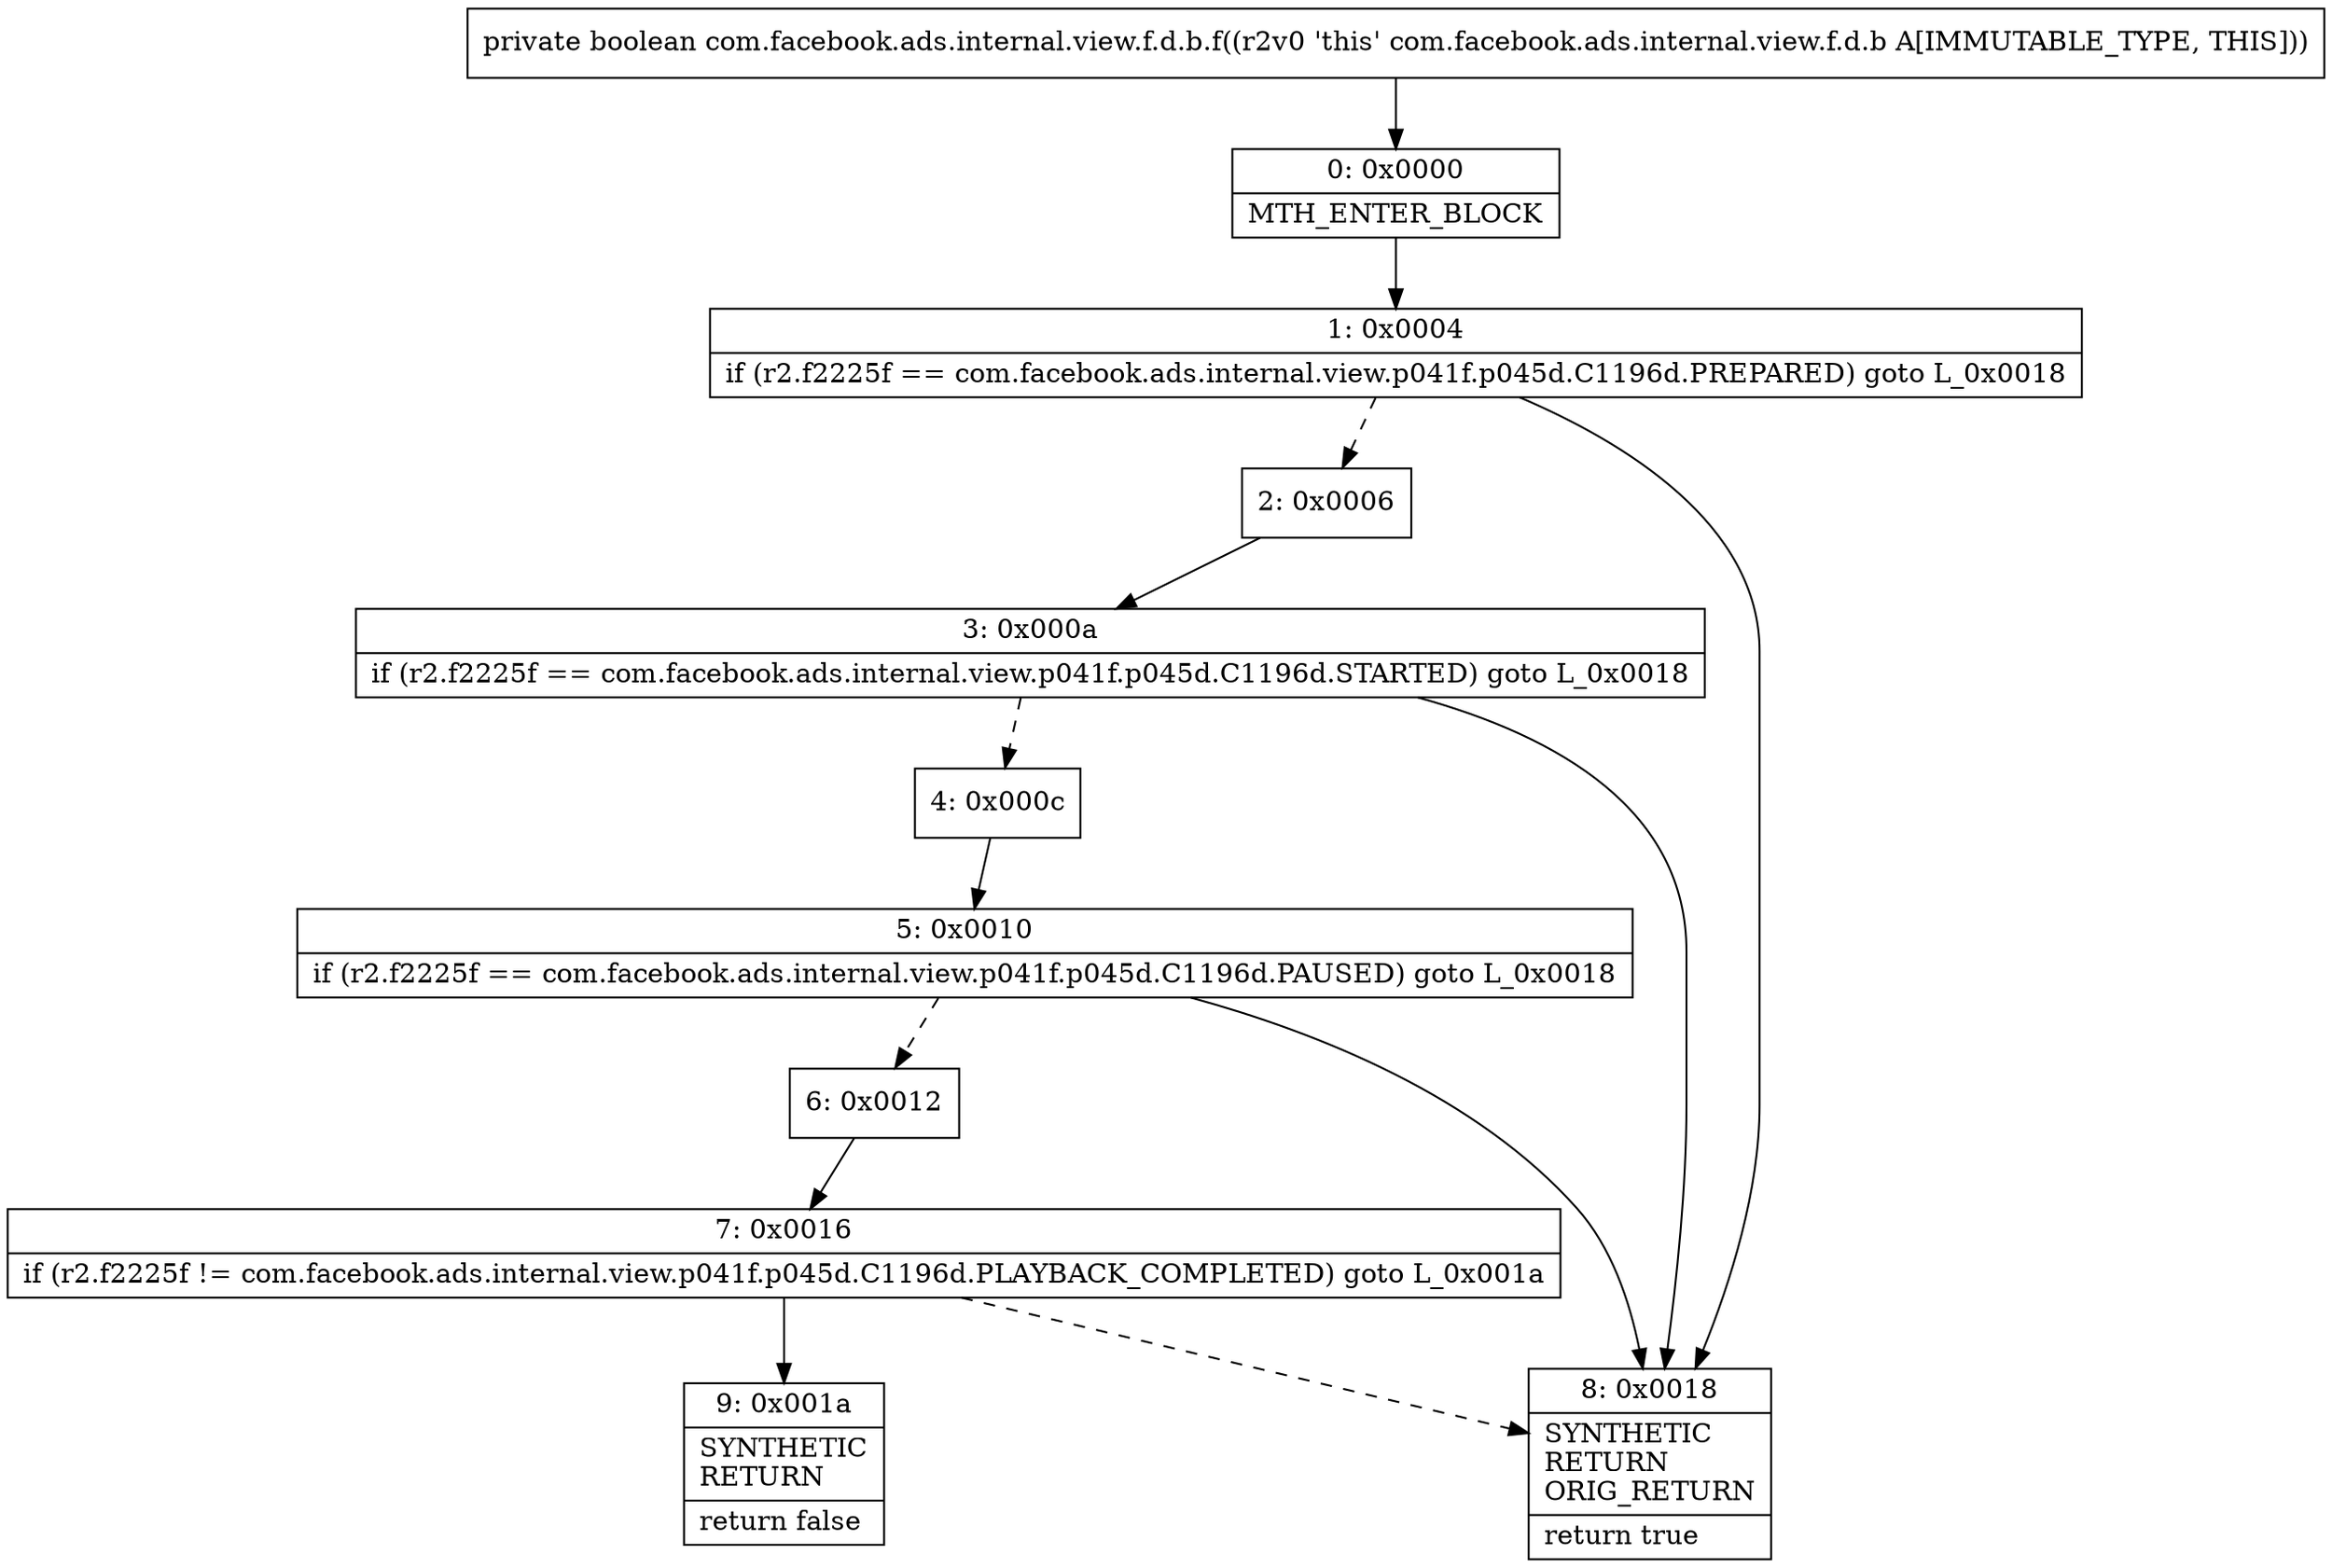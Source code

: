 digraph "CFG forcom.facebook.ads.internal.view.f.d.b.f()Z" {
Node_0 [shape=record,label="{0\:\ 0x0000|MTH_ENTER_BLOCK\l}"];
Node_1 [shape=record,label="{1\:\ 0x0004|if (r2.f2225f == com.facebook.ads.internal.view.p041f.p045d.C1196d.PREPARED) goto L_0x0018\l}"];
Node_2 [shape=record,label="{2\:\ 0x0006}"];
Node_3 [shape=record,label="{3\:\ 0x000a|if (r2.f2225f == com.facebook.ads.internal.view.p041f.p045d.C1196d.STARTED) goto L_0x0018\l}"];
Node_4 [shape=record,label="{4\:\ 0x000c}"];
Node_5 [shape=record,label="{5\:\ 0x0010|if (r2.f2225f == com.facebook.ads.internal.view.p041f.p045d.C1196d.PAUSED) goto L_0x0018\l}"];
Node_6 [shape=record,label="{6\:\ 0x0012}"];
Node_7 [shape=record,label="{7\:\ 0x0016|if (r2.f2225f != com.facebook.ads.internal.view.p041f.p045d.C1196d.PLAYBACK_COMPLETED) goto L_0x001a\l}"];
Node_8 [shape=record,label="{8\:\ 0x0018|SYNTHETIC\lRETURN\lORIG_RETURN\l|return true\l}"];
Node_9 [shape=record,label="{9\:\ 0x001a|SYNTHETIC\lRETURN\l|return false\l}"];
MethodNode[shape=record,label="{private boolean com.facebook.ads.internal.view.f.d.b.f((r2v0 'this' com.facebook.ads.internal.view.f.d.b A[IMMUTABLE_TYPE, THIS])) }"];
MethodNode -> Node_0;
Node_0 -> Node_1;
Node_1 -> Node_2[style=dashed];
Node_1 -> Node_8;
Node_2 -> Node_3;
Node_3 -> Node_4[style=dashed];
Node_3 -> Node_8;
Node_4 -> Node_5;
Node_5 -> Node_6[style=dashed];
Node_5 -> Node_8;
Node_6 -> Node_7;
Node_7 -> Node_8[style=dashed];
Node_7 -> Node_9;
}

